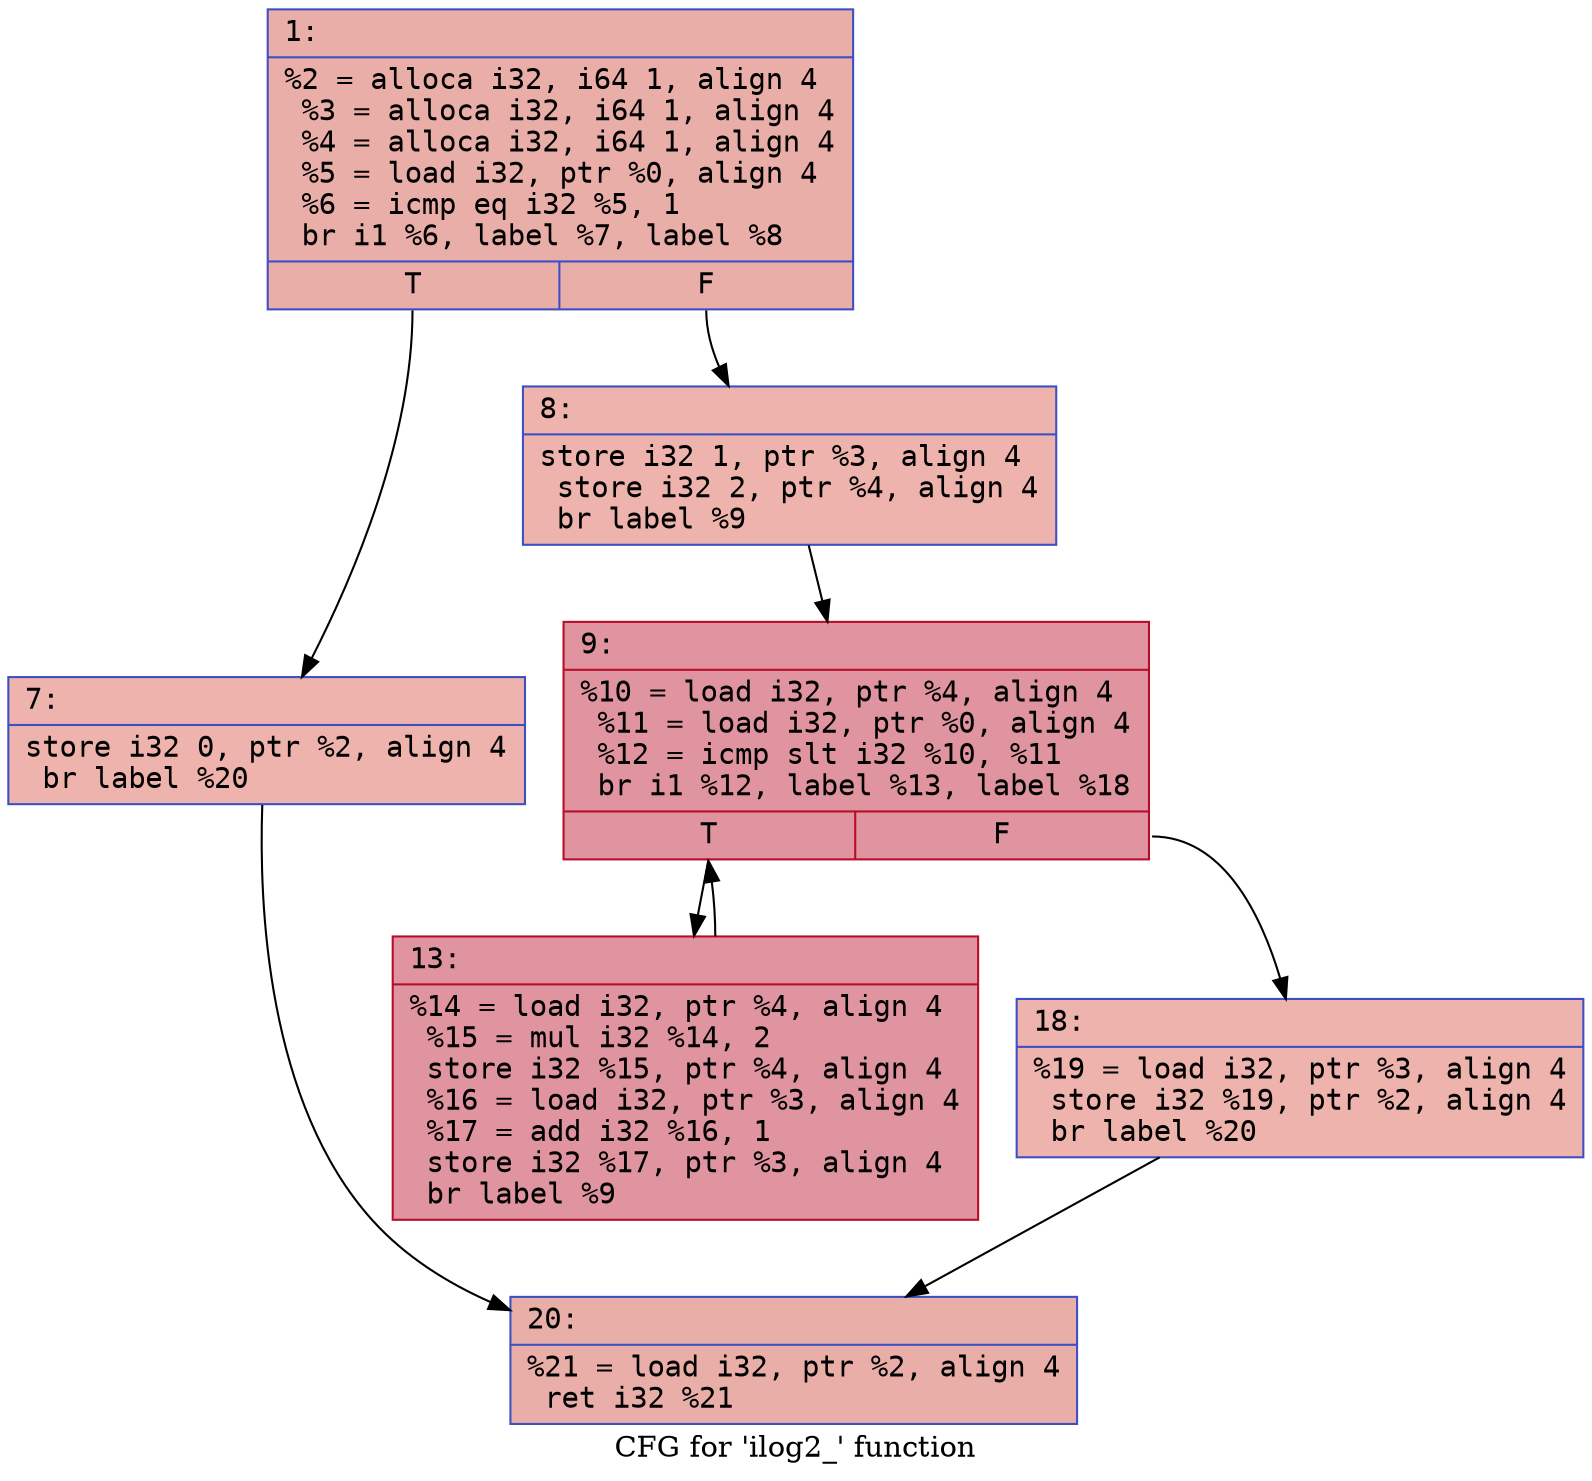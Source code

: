 digraph "CFG for 'ilog2_' function" {
	label="CFG for 'ilog2_' function";

	Node0x55cdf5d86bf0 [shape=record,color="#3d50c3ff", style=filled, fillcolor="#d0473d70" fontname="Courier",label="{1:\l|  %2 = alloca i32, i64 1, align 4\l  %3 = alloca i32, i64 1, align 4\l  %4 = alloca i32, i64 1, align 4\l  %5 = load i32, ptr %0, align 4\l  %6 = icmp eq i32 %5, 1\l  br i1 %6, label %7, label %8\l|{<s0>T|<s1>F}}"];
	Node0x55cdf5d86bf0:s0 -> Node0x55cdf5d86e50[tooltip="1 -> 7\nProbability 50.00%" ];
	Node0x55cdf5d86bf0:s1 -> Node0x55cdf5d86ea0[tooltip="1 -> 8\nProbability 50.00%" ];
	Node0x55cdf5d86e50 [shape=record,color="#3d50c3ff", style=filled, fillcolor="#d6524470" fontname="Courier",label="{7:\l|  store i32 0, ptr %2, align 4\l  br label %20\l}"];
	Node0x55cdf5d86e50 -> Node0x55cdf5d87040[tooltip="7 -> 20\nProbability 100.00%" ];
	Node0x55cdf5d86ea0 [shape=record,color="#3d50c3ff", style=filled, fillcolor="#d6524470" fontname="Courier",label="{8:\l|  store i32 1, ptr %3, align 4\l  store i32 2, ptr %4, align 4\l  br label %9\l}"];
	Node0x55cdf5d86ea0 -> Node0x55cdf5d87240[tooltip="8 -> 9\nProbability 100.00%" ];
	Node0x55cdf5d87240 [shape=record,color="#b70d28ff", style=filled, fillcolor="#b70d2870" fontname="Courier",label="{9:\l|  %10 = load i32, ptr %4, align 4\l  %11 = load i32, ptr %0, align 4\l  %12 = icmp slt i32 %10, %11\l  br i1 %12, label %13, label %18\l|{<s0>T|<s1>F}}"];
	Node0x55cdf5d87240:s0 -> Node0x55cdf5d87490[tooltip="9 -> 13\nProbability 96.88%" ];
	Node0x55cdf5d87240:s1 -> Node0x55cdf5d874e0[tooltip="9 -> 18\nProbability 3.12%" ];
	Node0x55cdf5d87490 [shape=record,color="#b70d28ff", style=filled, fillcolor="#b70d2870" fontname="Courier",label="{13:\l|  %14 = load i32, ptr %4, align 4\l  %15 = mul i32 %14, 2\l  store i32 %15, ptr %4, align 4\l  %16 = load i32, ptr %3, align 4\l  %17 = add i32 %16, 1\l  store i32 %17, ptr %3, align 4\l  br label %9\l}"];
	Node0x55cdf5d87490 -> Node0x55cdf5d87240[tooltip="13 -> 9\nProbability 100.00%" ];
	Node0x55cdf5d874e0 [shape=record,color="#3d50c3ff", style=filled, fillcolor="#d6524470" fontname="Courier",label="{18:\l|  %19 = load i32, ptr %3, align 4\l  store i32 %19, ptr %2, align 4\l  br label %20\l}"];
	Node0x55cdf5d874e0 -> Node0x55cdf5d87040[tooltip="18 -> 20\nProbability 100.00%" ];
	Node0x55cdf5d87040 [shape=record,color="#3d50c3ff", style=filled, fillcolor="#d0473d70" fontname="Courier",label="{20:\l|  %21 = load i32, ptr %2, align 4\l  ret i32 %21\l}"];
}
